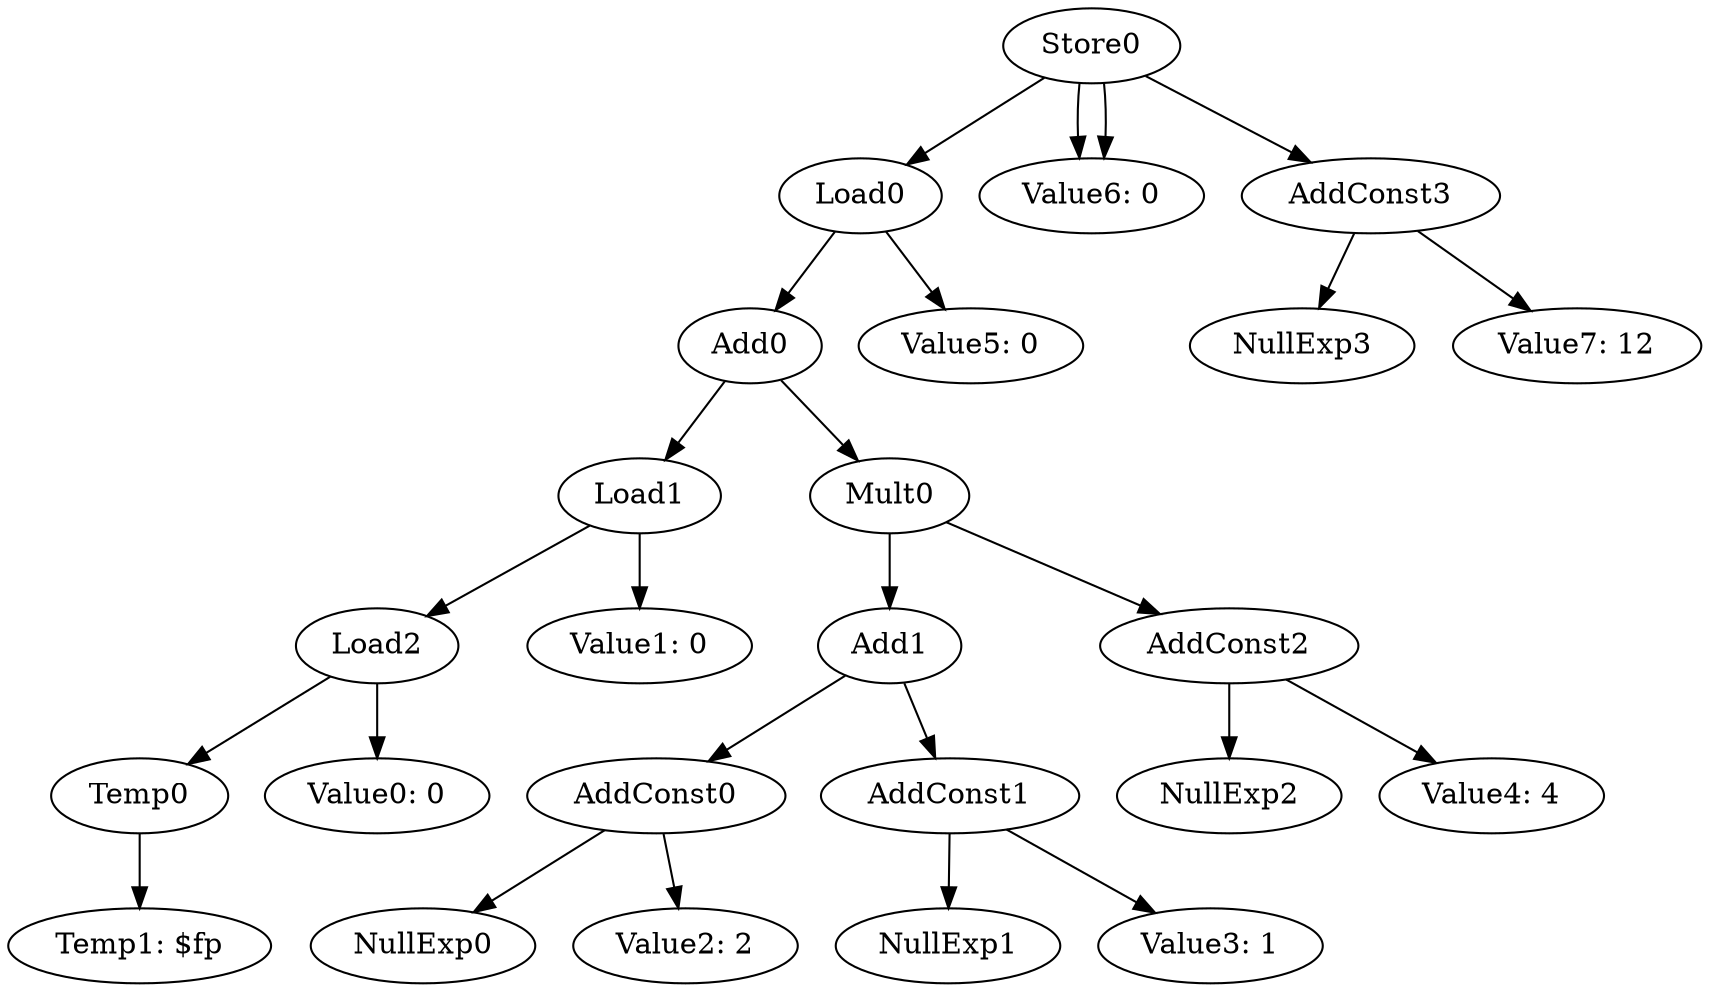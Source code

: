 digraph {
	ordering = out;
	AddConst3 -> NullExp3;
	AddConst3 -> "Value7: 12";
	Load1 -> Load2;
	Load1 -> "Value1: 0";
	AddConst2 -> NullExp2;
	AddConst2 -> "Value4: 4";
	Temp0 -> "Temp1: $fp";
	Load2 -> Temp0;
	Load2 -> "Value0: 0";
	Add0 -> Load1;
	Add0 -> Mult0;
	AddConst0 -> NullExp0;
	AddConst0 -> "Value2: 2";
	Store0 -> Load0;
	Store0 -> "Value6: 0";
	Store0 -> AddConst3;
	Store0 -> "Value6: 0";
	Add1 -> AddConst0;
	Add1 -> AddConst1;
	AddConst1 -> NullExp1;
	AddConst1 -> "Value3: 1";
	Mult0 -> Add1;
	Mult0 -> AddConst2;
	Load0 -> Add0;
	Load0 -> "Value5: 0";
}

